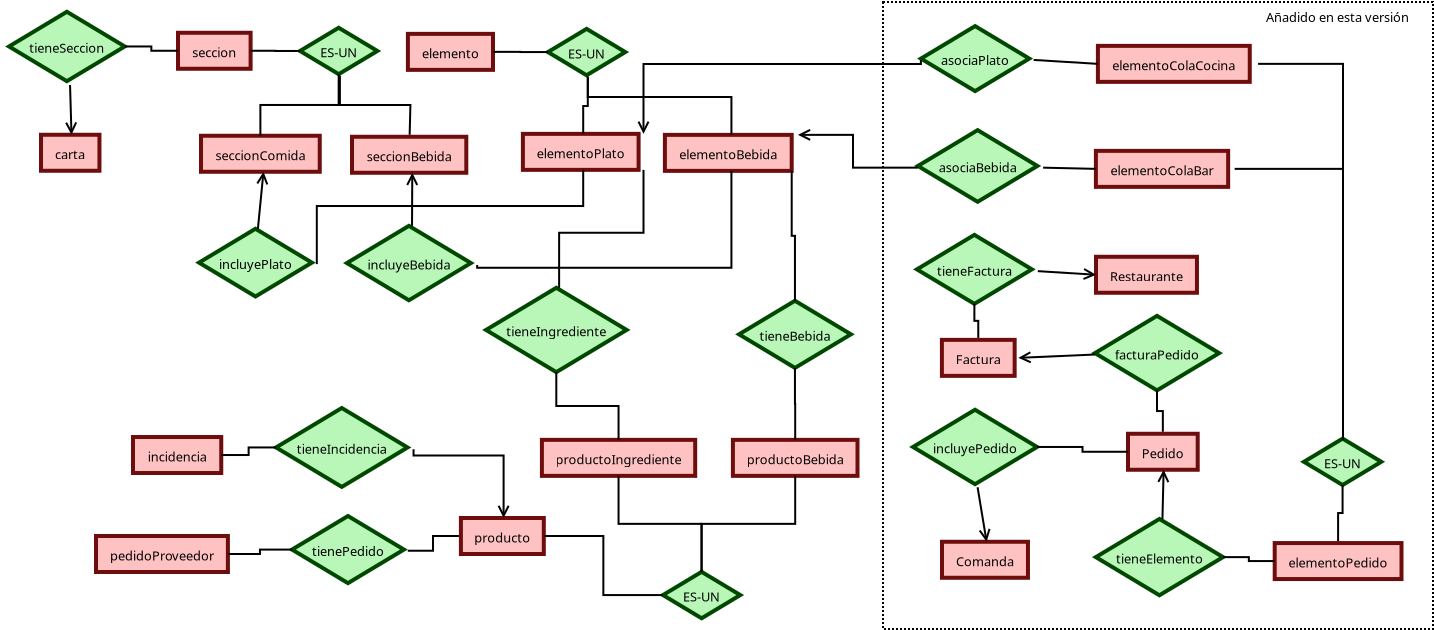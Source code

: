 <?xml version="1.0" encoding="UTF-8"?>
<dia:diagram xmlns:dia="http://www.lysator.liu.se/~alla/dia/">
  <dia:layer name="Fondo" visible="true" active="true">
    <dia:object type="Standard - Box" version="0" id="O0">
      <dia:attribute name="obj_pos">
        <dia:point val="51.05,5.412"/>
      </dia:attribute>
      <dia:attribute name="obj_bb">
        <dia:rectangle val="51,5.362;78.6,36.812"/>
      </dia:attribute>
      <dia:attribute name="elem_corner">
        <dia:point val="51.05,5.412"/>
      </dia:attribute>
      <dia:attribute name="elem_width">
        <dia:real val="27.5"/>
      </dia:attribute>
      <dia:attribute name="elem_height">
        <dia:real val="31.35"/>
      </dia:attribute>
      <dia:attribute name="border_width">
        <dia:real val="0.1"/>
      </dia:attribute>
      <dia:attribute name="show_background">
        <dia:boolean val="false"/>
      </dia:attribute>
      <dia:attribute name="line_style">
        <dia:enum val="4"/>
      </dia:attribute>
    </dia:object>
    <dia:object type="ER - Entity" version="0" id="O1">
      <dia:attribute name="obj_pos">
        <dia:point val="8.95,12.05"/>
      </dia:attribute>
      <dia:attribute name="obj_bb">
        <dia:rectangle val="8.85,11.95;12.1,13.95"/>
      </dia:attribute>
      <dia:attribute name="elem_corner">
        <dia:point val="8.95,12.05"/>
      </dia:attribute>
      <dia:attribute name="elem_width">
        <dia:real val="3.05"/>
      </dia:attribute>
      <dia:attribute name="elem_height">
        <dia:real val="1.8"/>
      </dia:attribute>
      <dia:attribute name="border_width">
        <dia:real val="0.2"/>
      </dia:attribute>
      <dia:attribute name="border_color">
        <dia:color val="#6e0d0d"/>
      </dia:attribute>
      <dia:attribute name="inner_color">
        <dia:color val="#ffc2c2"/>
      </dia:attribute>
      <dia:attribute name="name">
        <dia:string>#carta#</dia:string>
      </dia:attribute>
      <dia:attribute name="weak">
        <dia:boolean val="false"/>
      </dia:attribute>
      <dia:attribute name="associative">
        <dia:boolean val="false"/>
      </dia:attribute>
      <dia:attribute name="font">
        <dia:font family="sans" style="0" name="Helvetica"/>
      </dia:attribute>
      <dia:attribute name="font_height">
        <dia:real val="0.8"/>
      </dia:attribute>
    </dia:object>
    <dia:object type="ER - Relationship" version="0" id="O2">
      <dia:attribute name="obj_pos">
        <dia:point val="7.35,5.9"/>
      </dia:attribute>
      <dia:attribute name="obj_bb">
        <dia:rectangle val="6.95,5.8;13.855,9.663"/>
      </dia:attribute>
      <dia:attribute name="elem_corner">
        <dia:point val="7.35,5.9"/>
      </dia:attribute>
      <dia:attribute name="elem_width">
        <dia:real val="6.105"/>
      </dia:attribute>
      <dia:attribute name="elem_height">
        <dia:real val="3.663"/>
      </dia:attribute>
      <dia:attribute name="border_width">
        <dia:real val="0.2"/>
      </dia:attribute>
      <dia:attribute name="border_color">
        <dia:color val="#004800"/>
      </dia:attribute>
      <dia:attribute name="inner_color">
        <dia:color val="#b8f7b8"/>
      </dia:attribute>
      <dia:attribute name="name">
        <dia:string>#tieneSeccion#</dia:string>
      </dia:attribute>
      <dia:attribute name="left_card">
        <dia:string>##</dia:string>
      </dia:attribute>
      <dia:attribute name="right_card">
        <dia:string>##</dia:string>
      </dia:attribute>
      <dia:attribute name="identifying">
        <dia:boolean val="false"/>
      </dia:attribute>
      <dia:attribute name="rotated">
        <dia:boolean val="false"/>
      </dia:attribute>
      <dia:attribute name="font">
        <dia:font family="sans" style="0" name="Helvetica"/>
      </dia:attribute>
      <dia:attribute name="font_height">
        <dia:real val="0.8"/>
      </dia:attribute>
    </dia:object>
    <dia:object type="ER - Entity" version="0" id="O3">
      <dia:attribute name="obj_pos">
        <dia:point val="15.8,6.95"/>
      </dia:attribute>
      <dia:attribute name="obj_bb">
        <dia:rectangle val="15.7,6.85;19.707,8.85"/>
      </dia:attribute>
      <dia:attribute name="elem_corner">
        <dia:point val="15.8,6.95"/>
      </dia:attribute>
      <dia:attribute name="elem_width">
        <dia:real val="3.807"/>
      </dia:attribute>
      <dia:attribute name="elem_height">
        <dia:real val="1.8"/>
      </dia:attribute>
      <dia:attribute name="border_width">
        <dia:real val="0.2"/>
      </dia:attribute>
      <dia:attribute name="border_color">
        <dia:color val="#6e0d0d"/>
      </dia:attribute>
      <dia:attribute name="inner_color">
        <dia:color val="#ffc2c2"/>
      </dia:attribute>
      <dia:attribute name="name">
        <dia:string>#seccion#</dia:string>
      </dia:attribute>
      <dia:attribute name="weak">
        <dia:boolean val="false"/>
      </dia:attribute>
      <dia:attribute name="associative">
        <dia:boolean val="false"/>
      </dia:attribute>
      <dia:attribute name="font">
        <dia:font family="sans" style="0" name="Helvetica"/>
      </dia:attribute>
      <dia:attribute name="font_height">
        <dia:real val="0.8"/>
      </dia:attribute>
    </dia:object>
    <dia:object type="ER - Entity" version="0" id="O4">
      <dia:attribute name="obj_pos">
        <dia:point val="16.95,12.1"/>
      </dia:attribute>
      <dia:attribute name="obj_bb">
        <dia:rectangle val="16.85,12;23.297,14.0"/>
      </dia:attribute>
      <dia:attribute name="elem_corner">
        <dia:point val="16.95,12.1"/>
      </dia:attribute>
      <dia:attribute name="elem_width">
        <dia:real val="6.248"/>
      </dia:attribute>
      <dia:attribute name="elem_height">
        <dia:real val="1.8"/>
      </dia:attribute>
      <dia:attribute name="border_width">
        <dia:real val="0.2"/>
      </dia:attribute>
      <dia:attribute name="border_color">
        <dia:color val="#6e0d0d"/>
      </dia:attribute>
      <dia:attribute name="inner_color">
        <dia:color val="#ffc2c2"/>
      </dia:attribute>
      <dia:attribute name="name">
        <dia:string>#seccionComida#</dia:string>
      </dia:attribute>
      <dia:attribute name="weak">
        <dia:boolean val="false"/>
      </dia:attribute>
      <dia:attribute name="associative">
        <dia:boolean val="false"/>
      </dia:attribute>
      <dia:attribute name="font">
        <dia:font family="sans" style="0" name="Helvetica"/>
      </dia:attribute>
      <dia:attribute name="font_height">
        <dia:real val="0.8"/>
      </dia:attribute>
    </dia:object>
    <dia:object type="ER - Entity" version="0" id="O5">
      <dia:attribute name="obj_pos">
        <dia:point val="24.5,12.15"/>
      </dia:attribute>
      <dia:attribute name="obj_bb">
        <dia:rectangle val="24.4,12.05;30.628,14.05"/>
      </dia:attribute>
      <dia:attribute name="elem_corner">
        <dia:point val="24.5,12.15"/>
      </dia:attribute>
      <dia:attribute name="elem_width">
        <dia:real val="6.027"/>
      </dia:attribute>
      <dia:attribute name="elem_height">
        <dia:real val="1.8"/>
      </dia:attribute>
      <dia:attribute name="border_width">
        <dia:real val="0.2"/>
      </dia:attribute>
      <dia:attribute name="border_color">
        <dia:color val="#6e0d0d"/>
      </dia:attribute>
      <dia:attribute name="inner_color">
        <dia:color val="#ffc2c2"/>
      </dia:attribute>
      <dia:attribute name="name">
        <dia:string>#seccionBebida#</dia:string>
      </dia:attribute>
      <dia:attribute name="weak">
        <dia:boolean val="false"/>
      </dia:attribute>
      <dia:attribute name="associative">
        <dia:boolean val="false"/>
      </dia:attribute>
      <dia:attribute name="font">
        <dia:font family="sans" style="0" name="Helvetica"/>
      </dia:attribute>
      <dia:attribute name="font_height">
        <dia:real val="0.8"/>
      </dia:attribute>
    </dia:object>
    <dia:object type="ER - Relationship" version="0" id="O6">
      <dia:attribute name="obj_pos">
        <dia:point val="21.9,6.7"/>
      </dia:attribute>
      <dia:attribute name="obj_bb">
        <dia:rectangle val="21.5,6.6;26.29,9.194"/>
      </dia:attribute>
      <dia:attribute name="elem_corner">
        <dia:point val="21.9,6.7"/>
      </dia:attribute>
      <dia:attribute name="elem_width">
        <dia:real val="3.99"/>
      </dia:attribute>
      <dia:attribute name="elem_height">
        <dia:real val="2.394"/>
      </dia:attribute>
      <dia:attribute name="border_width">
        <dia:real val="0.2"/>
      </dia:attribute>
      <dia:attribute name="border_color">
        <dia:color val="#004800"/>
      </dia:attribute>
      <dia:attribute name="inner_color">
        <dia:color val="#b8f7b8"/>
      </dia:attribute>
      <dia:attribute name="name">
        <dia:string>#ES-UN#</dia:string>
      </dia:attribute>
      <dia:attribute name="left_card">
        <dia:string>##</dia:string>
      </dia:attribute>
      <dia:attribute name="right_card">
        <dia:string>##</dia:string>
      </dia:attribute>
      <dia:attribute name="identifying">
        <dia:boolean val="false"/>
      </dia:attribute>
      <dia:attribute name="rotated">
        <dia:boolean val="false"/>
      </dia:attribute>
      <dia:attribute name="font">
        <dia:font family="sans" style="0" name="Helvetica"/>
      </dia:attribute>
      <dia:attribute name="font_height">
        <dia:real val="0.8"/>
      </dia:attribute>
    </dia:object>
    <dia:object type="ER - Participation" version="1" id="O7">
      <dia:attribute name="obj_pos">
        <dia:point val="23.895,9.094"/>
      </dia:attribute>
      <dia:attribute name="obj_bb">
        <dia:rectangle val="20.024,9.044;23.945,12.15"/>
      </dia:attribute>
      <dia:attribute name="orth_points">
        <dia:point val="23.895,9.094"/>
        <dia:point val="23.895,10.597"/>
        <dia:point val="20.074,10.597"/>
        <dia:point val="20.074,12.1"/>
      </dia:attribute>
      <dia:attribute name="orth_orient">
        <dia:enum val="1"/>
        <dia:enum val="0"/>
        <dia:enum val="1"/>
      </dia:attribute>
      <dia:attribute name="autorouting">
        <dia:boolean val="true"/>
      </dia:attribute>
      <dia:attribute name="total">
        <dia:boolean val="false"/>
      </dia:attribute>
      <dia:connections>
        <dia:connection handle="0" to="O6" connection="6"/>
        <dia:connection handle="1" to="O4" connection="1"/>
      </dia:connections>
    </dia:object>
    <dia:object type="ER - Participation" version="1" id="O8">
      <dia:attribute name="obj_pos">
        <dia:point val="23.895,9.094"/>
      </dia:attribute>
      <dia:attribute name="obj_bb">
        <dia:rectangle val="23.845,9.044;27.564,12.104"/>
      </dia:attribute>
      <dia:attribute name="orth_points">
        <dia:point val="23.895,9.094"/>
        <dia:point val="23.895,10.562"/>
        <dia:point val="27.514,10.562"/>
        <dia:point val="27.514,12.054"/>
      </dia:attribute>
      <dia:attribute name="orth_orient">
        <dia:enum val="1"/>
        <dia:enum val="0"/>
        <dia:enum val="1"/>
      </dia:attribute>
      <dia:attribute name="autorouting">
        <dia:boolean val="false"/>
      </dia:attribute>
      <dia:attribute name="total">
        <dia:boolean val="false"/>
      </dia:attribute>
      <dia:connections>
        <dia:connection handle="0" to="O6" connection="6"/>
        <dia:connection handle="1" to="O5" connection="8"/>
      </dia:connections>
    </dia:object>
    <dia:object type="ER - Entity" version="0" id="O9">
      <dia:attribute name="obj_pos">
        <dia:point val="27.295,7.005"/>
      </dia:attribute>
      <dia:attribute name="obj_bb">
        <dia:rectangle val="27.195,6.905;31.828,8.905"/>
      </dia:attribute>
      <dia:attribute name="elem_corner">
        <dia:point val="27.295,7.005"/>
      </dia:attribute>
      <dia:attribute name="elem_width">
        <dia:real val="4.432"/>
      </dia:attribute>
      <dia:attribute name="elem_height">
        <dia:real val="1.8"/>
      </dia:attribute>
      <dia:attribute name="border_width">
        <dia:real val="0.2"/>
      </dia:attribute>
      <dia:attribute name="border_color">
        <dia:color val="#6e0d0d"/>
      </dia:attribute>
      <dia:attribute name="inner_color">
        <dia:color val="#ffc2c2"/>
      </dia:attribute>
      <dia:attribute name="name">
        <dia:string>#elemento#</dia:string>
      </dia:attribute>
      <dia:attribute name="weak">
        <dia:boolean val="false"/>
      </dia:attribute>
      <dia:attribute name="associative">
        <dia:boolean val="false"/>
      </dia:attribute>
      <dia:attribute name="font">
        <dia:font family="sans" style="0" name="Helvetica"/>
      </dia:attribute>
      <dia:attribute name="font_height">
        <dia:real val="0.8"/>
      </dia:attribute>
    </dia:object>
    <dia:object type="ER - Entity" version="0" id="O10">
      <dia:attribute name="obj_pos">
        <dia:point val="33.045,12.005"/>
      </dia:attribute>
      <dia:attribute name="obj_bb">
        <dia:rectangle val="32.945,11.905;39.175,13.905"/>
      </dia:attribute>
      <dia:attribute name="elem_corner">
        <dia:point val="33.045,12.005"/>
      </dia:attribute>
      <dia:attribute name="elem_width">
        <dia:real val="6.03"/>
      </dia:attribute>
      <dia:attribute name="elem_height">
        <dia:real val="1.8"/>
      </dia:attribute>
      <dia:attribute name="border_width">
        <dia:real val="0.2"/>
      </dia:attribute>
      <dia:attribute name="border_color">
        <dia:color val="#6e0d0d"/>
      </dia:attribute>
      <dia:attribute name="inner_color">
        <dia:color val="#ffc2c2"/>
      </dia:attribute>
      <dia:attribute name="name">
        <dia:string>#elementoPlato#</dia:string>
      </dia:attribute>
      <dia:attribute name="weak">
        <dia:boolean val="false"/>
      </dia:attribute>
      <dia:attribute name="associative">
        <dia:boolean val="false"/>
      </dia:attribute>
      <dia:attribute name="font">
        <dia:font family="sans" style="0" name="Helvetica"/>
      </dia:attribute>
      <dia:attribute name="font_height">
        <dia:real val="0.8"/>
      </dia:attribute>
    </dia:object>
    <dia:object type="ER - Entity" version="0" id="O11">
      <dia:attribute name="obj_pos">
        <dia:point val="40.145,12.055"/>
      </dia:attribute>
      <dia:attribute name="obj_bb">
        <dia:rectangle val="40.045,11.955;46.898,13.955"/>
      </dia:attribute>
      <dia:attribute name="elem_corner">
        <dia:point val="40.145,12.055"/>
      </dia:attribute>
      <dia:attribute name="elem_width">
        <dia:real val="6.652"/>
      </dia:attribute>
      <dia:attribute name="elem_height">
        <dia:real val="1.8"/>
      </dia:attribute>
      <dia:attribute name="border_width">
        <dia:real val="0.2"/>
      </dia:attribute>
      <dia:attribute name="border_color">
        <dia:color val="#6e0d0d"/>
      </dia:attribute>
      <dia:attribute name="inner_color">
        <dia:color val="#ffc2c2"/>
      </dia:attribute>
      <dia:attribute name="name">
        <dia:string>#elementoBebida#</dia:string>
      </dia:attribute>
      <dia:attribute name="weak">
        <dia:boolean val="false"/>
      </dia:attribute>
      <dia:attribute name="associative">
        <dia:boolean val="false"/>
      </dia:attribute>
      <dia:attribute name="font">
        <dia:font family="sans" style="0" name="Helvetica"/>
      </dia:attribute>
      <dia:attribute name="font_height">
        <dia:real val="0.8"/>
      </dia:attribute>
    </dia:object>
    <dia:object type="ER - Relationship" version="0" id="O12">
      <dia:attribute name="obj_pos">
        <dia:point val="34.295,6.755"/>
      </dia:attribute>
      <dia:attribute name="obj_bb">
        <dia:rectangle val="33.895,6.655;38.685,9.249"/>
      </dia:attribute>
      <dia:attribute name="elem_corner">
        <dia:point val="34.295,6.755"/>
      </dia:attribute>
      <dia:attribute name="elem_width">
        <dia:real val="3.99"/>
      </dia:attribute>
      <dia:attribute name="elem_height">
        <dia:real val="2.394"/>
      </dia:attribute>
      <dia:attribute name="border_width">
        <dia:real val="0.2"/>
      </dia:attribute>
      <dia:attribute name="border_color">
        <dia:color val="#004800"/>
      </dia:attribute>
      <dia:attribute name="inner_color">
        <dia:color val="#b8f7b8"/>
      </dia:attribute>
      <dia:attribute name="name">
        <dia:string>#ES-UN#</dia:string>
      </dia:attribute>
      <dia:attribute name="left_card">
        <dia:string>##</dia:string>
      </dia:attribute>
      <dia:attribute name="right_card">
        <dia:string>##</dia:string>
      </dia:attribute>
      <dia:attribute name="identifying">
        <dia:boolean val="false"/>
      </dia:attribute>
      <dia:attribute name="rotated">
        <dia:boolean val="false"/>
      </dia:attribute>
      <dia:attribute name="font">
        <dia:font family="sans" style="0" name="Helvetica"/>
      </dia:attribute>
      <dia:attribute name="font_height">
        <dia:real val="0.8"/>
      </dia:attribute>
    </dia:object>
    <dia:object type="ER - Participation" version="1" id="O13">
      <dia:attribute name="obj_pos">
        <dia:point val="36.29,9.149"/>
      </dia:attribute>
      <dia:attribute name="obj_bb">
        <dia:rectangle val="36.01,9.099;36.34,12.055"/>
      </dia:attribute>
      <dia:attribute name="orth_points">
        <dia:point val="36.29,9.149"/>
        <dia:point val="36.29,10.613"/>
        <dia:point val="36.06,10.613"/>
        <dia:point val="36.06,12.005"/>
      </dia:attribute>
      <dia:attribute name="orth_orient">
        <dia:enum val="1"/>
        <dia:enum val="0"/>
        <dia:enum val="1"/>
      </dia:attribute>
      <dia:attribute name="autorouting">
        <dia:boolean val="false"/>
      </dia:attribute>
      <dia:attribute name="total">
        <dia:boolean val="false"/>
      </dia:attribute>
      <dia:connections>
        <dia:connection handle="0" to="O12" connection="6"/>
        <dia:connection handle="1" to="O10" connection="1"/>
      </dia:connections>
    </dia:object>
    <dia:object type="ER - Participation" version="1" id="O14">
      <dia:attribute name="obj_pos">
        <dia:point val="36.29,9.149"/>
      </dia:attribute>
      <dia:attribute name="obj_bb">
        <dia:rectangle val="36.24,9.099;43.521,12.105"/>
      </dia:attribute>
      <dia:attribute name="orth_points">
        <dia:point val="36.29,9.149"/>
        <dia:point val="36.29,10.162"/>
        <dia:point val="43.471,10.162"/>
        <dia:point val="43.471,12.055"/>
      </dia:attribute>
      <dia:attribute name="orth_orient">
        <dia:enum val="1"/>
        <dia:enum val="0"/>
        <dia:enum val="1"/>
      </dia:attribute>
      <dia:attribute name="autorouting">
        <dia:boolean val="false"/>
      </dia:attribute>
      <dia:attribute name="total">
        <dia:boolean val="false"/>
      </dia:attribute>
      <dia:connections>
        <dia:connection handle="0" to="O12" connection="6"/>
        <dia:connection handle="1" to="O11" connection="1"/>
      </dia:connections>
    </dia:object>
    <dia:object type="ER - Participation" version="1" id="O15">
      <dia:attribute name="obj_pos">
        <dia:point val="13.455,7.731"/>
      </dia:attribute>
      <dia:attribute name="obj_bb">
        <dia:rectangle val="13.405,7.681;15.85,7.9"/>
      </dia:attribute>
      <dia:attribute name="orth_points">
        <dia:point val="13.455,7.731"/>
        <dia:point val="14.627,7.731"/>
        <dia:point val="14.627,7.85"/>
        <dia:point val="15.8,7.85"/>
      </dia:attribute>
      <dia:attribute name="orth_orient">
        <dia:enum val="0"/>
        <dia:enum val="1"/>
        <dia:enum val="0"/>
      </dia:attribute>
      <dia:attribute name="autorouting">
        <dia:boolean val="true"/>
      </dia:attribute>
      <dia:attribute name="total">
        <dia:boolean val="false"/>
      </dia:attribute>
      <dia:connections>
        <dia:connection handle="0" to="O2" connection="4"/>
        <dia:connection handle="1" to="O3" connection="3"/>
      </dia:connections>
    </dia:object>
    <dia:object type="ER - Participation" version="1" id="O16">
      <dia:attribute name="obj_pos">
        <dia:point val="19.608,7.85"/>
      </dia:attribute>
      <dia:attribute name="obj_bb">
        <dia:rectangle val="19.558,7.8;21.95,7.947"/>
      </dia:attribute>
      <dia:attribute name="orth_points">
        <dia:point val="19.608,7.85"/>
        <dia:point val="20.754,7.85"/>
        <dia:point val="20.754,7.897"/>
        <dia:point val="21.9,7.897"/>
      </dia:attribute>
      <dia:attribute name="orth_orient">
        <dia:enum val="0"/>
        <dia:enum val="1"/>
        <dia:enum val="0"/>
      </dia:attribute>
      <dia:attribute name="autorouting">
        <dia:boolean val="true"/>
      </dia:attribute>
      <dia:attribute name="total">
        <dia:boolean val="false"/>
      </dia:attribute>
      <dia:connections>
        <dia:connection handle="0" to="O3" connection="4"/>
        <dia:connection handle="1" to="O6" connection="0"/>
      </dia:connections>
    </dia:object>
    <dia:object type="ER - Entity" version="0" id="O17">
      <dia:attribute name="obj_pos">
        <dia:point val="29.945,31.212"/>
      </dia:attribute>
      <dia:attribute name="obj_bb">
        <dia:rectangle val="29.845,31.113;34.315,33.113"/>
      </dia:attribute>
      <dia:attribute name="elem_corner">
        <dia:point val="29.945,31.212"/>
      </dia:attribute>
      <dia:attribute name="elem_width">
        <dia:real val="4.27"/>
      </dia:attribute>
      <dia:attribute name="elem_height">
        <dia:real val="1.8"/>
      </dia:attribute>
      <dia:attribute name="border_width">
        <dia:real val="0.2"/>
      </dia:attribute>
      <dia:attribute name="border_color">
        <dia:color val="#6e0d0d"/>
      </dia:attribute>
      <dia:attribute name="inner_color">
        <dia:color val="#ffc2c2"/>
      </dia:attribute>
      <dia:attribute name="name">
        <dia:string>#producto#</dia:string>
      </dia:attribute>
      <dia:attribute name="weak">
        <dia:boolean val="false"/>
      </dia:attribute>
      <dia:attribute name="associative">
        <dia:boolean val="false"/>
      </dia:attribute>
      <dia:attribute name="font">
        <dia:font family="sans" style="0" name="Helvetica"/>
      </dia:attribute>
      <dia:attribute name="font_height">
        <dia:real val="0.8"/>
      </dia:attribute>
    </dia:object>
    <dia:object type="ER - Entity" version="0" id="O18">
      <dia:attribute name="obj_pos">
        <dia:point val="33.995,27.305"/>
      </dia:attribute>
      <dia:attribute name="obj_bb">
        <dia:rectangle val="33.895,27.205;42.055,29.205"/>
      </dia:attribute>
      <dia:attribute name="elem_corner">
        <dia:point val="33.995,27.305"/>
      </dia:attribute>
      <dia:attribute name="elem_width">
        <dia:real val="7.96"/>
      </dia:attribute>
      <dia:attribute name="elem_height">
        <dia:real val="1.8"/>
      </dia:attribute>
      <dia:attribute name="border_width">
        <dia:real val="0.2"/>
      </dia:attribute>
      <dia:attribute name="border_color">
        <dia:color val="#6e0d0d"/>
      </dia:attribute>
      <dia:attribute name="inner_color">
        <dia:color val="#ffc2c2"/>
      </dia:attribute>
      <dia:attribute name="name">
        <dia:string>#productoIngrediente#</dia:string>
      </dia:attribute>
      <dia:attribute name="weak">
        <dia:boolean val="false"/>
      </dia:attribute>
      <dia:attribute name="associative">
        <dia:boolean val="false"/>
      </dia:attribute>
      <dia:attribute name="font">
        <dia:font family="sans" style="0" name="Helvetica"/>
      </dia:attribute>
      <dia:attribute name="font_height">
        <dia:real val="0.8"/>
      </dia:attribute>
    </dia:object>
    <dia:object type="ER - Entity" version="0" id="O19">
      <dia:attribute name="obj_pos">
        <dia:point val="43.545,27.305"/>
      </dia:attribute>
      <dia:attribute name="obj_bb">
        <dia:rectangle val="43.445,27.205;50.135,29.205"/>
      </dia:attribute>
      <dia:attribute name="elem_corner">
        <dia:point val="43.545,27.305"/>
      </dia:attribute>
      <dia:attribute name="elem_width">
        <dia:real val="6.49"/>
      </dia:attribute>
      <dia:attribute name="elem_height">
        <dia:real val="1.8"/>
      </dia:attribute>
      <dia:attribute name="border_width">
        <dia:real val="0.2"/>
      </dia:attribute>
      <dia:attribute name="border_color">
        <dia:color val="#6e0d0d"/>
      </dia:attribute>
      <dia:attribute name="inner_color">
        <dia:color val="#ffc2c2"/>
      </dia:attribute>
      <dia:attribute name="name">
        <dia:string>#productoBebida#</dia:string>
      </dia:attribute>
      <dia:attribute name="weak">
        <dia:boolean val="false"/>
      </dia:attribute>
      <dia:attribute name="associative">
        <dia:boolean val="false"/>
      </dia:attribute>
      <dia:attribute name="font">
        <dia:font family="sans" style="0" name="Helvetica"/>
      </dia:attribute>
      <dia:attribute name="font_height">
        <dia:real val="0.8"/>
      </dia:attribute>
    </dia:object>
    <dia:object type="ER - Relationship" version="0" id="O20">
      <dia:attribute name="obj_pos">
        <dia:point val="40.045,33.905"/>
      </dia:attribute>
      <dia:attribute name="obj_bb">
        <dia:rectangle val="39.645,33.805;44.435,36.399"/>
      </dia:attribute>
      <dia:attribute name="elem_corner">
        <dia:point val="40.045,33.905"/>
      </dia:attribute>
      <dia:attribute name="elem_width">
        <dia:real val="3.99"/>
      </dia:attribute>
      <dia:attribute name="elem_height">
        <dia:real val="2.394"/>
      </dia:attribute>
      <dia:attribute name="border_width">
        <dia:real val="0.2"/>
      </dia:attribute>
      <dia:attribute name="border_color">
        <dia:color val="#004800"/>
      </dia:attribute>
      <dia:attribute name="inner_color">
        <dia:color val="#b8f7b8"/>
      </dia:attribute>
      <dia:attribute name="name">
        <dia:string>#ES-UN#</dia:string>
      </dia:attribute>
      <dia:attribute name="left_card">
        <dia:string>##</dia:string>
      </dia:attribute>
      <dia:attribute name="right_card">
        <dia:string>##</dia:string>
      </dia:attribute>
      <dia:attribute name="identifying">
        <dia:boolean val="false"/>
      </dia:attribute>
      <dia:attribute name="rotated">
        <dia:boolean val="false"/>
      </dia:attribute>
      <dia:attribute name="font">
        <dia:font family="sans" style="0" name="Helvetica"/>
      </dia:attribute>
      <dia:attribute name="font_height">
        <dia:real val="0.8"/>
      </dia:attribute>
    </dia:object>
    <dia:object type="ER - Participation" version="1" id="O21">
      <dia:attribute name="obj_pos">
        <dia:point val="31.727,7.905"/>
      </dia:attribute>
      <dia:attribute name="obj_bb">
        <dia:rectangle val="31.677,7.855;34.345,8.002"/>
      </dia:attribute>
      <dia:attribute name="orth_points">
        <dia:point val="31.727,7.905"/>
        <dia:point val="33.011,7.905"/>
        <dia:point val="33.011,7.952"/>
        <dia:point val="34.295,7.952"/>
      </dia:attribute>
      <dia:attribute name="orth_orient">
        <dia:enum val="0"/>
        <dia:enum val="1"/>
        <dia:enum val="0"/>
      </dia:attribute>
      <dia:attribute name="autorouting">
        <dia:boolean val="true"/>
      </dia:attribute>
      <dia:attribute name="total">
        <dia:boolean val="false"/>
      </dia:attribute>
      <dia:connections>
        <dia:connection handle="0" to="O9" connection="4"/>
        <dia:connection handle="1" to="O12" connection="0"/>
      </dia:connections>
    </dia:object>
    <dia:object type="ER - Participation" version="1" id="O22">
      <dia:attribute name="obj_pos">
        <dia:point val="42.04,33.905"/>
      </dia:attribute>
      <dia:attribute name="obj_bb">
        <dia:rectangle val="37.925,29.055;42.09,33.955"/>
      </dia:attribute>
      <dia:attribute name="orth_points">
        <dia:point val="42.04,33.905"/>
        <dia:point val="42.04,31.505"/>
        <dia:point val="37.975,31.505"/>
        <dia:point val="37.975,29.105"/>
      </dia:attribute>
      <dia:attribute name="orth_orient">
        <dia:enum val="1"/>
        <dia:enum val="0"/>
        <dia:enum val="1"/>
      </dia:attribute>
      <dia:attribute name="autorouting">
        <dia:boolean val="true"/>
      </dia:attribute>
      <dia:attribute name="total">
        <dia:boolean val="false"/>
      </dia:attribute>
      <dia:connections>
        <dia:connection handle="0" to="O20" connection="2"/>
        <dia:connection handle="1" to="O18" connection="6"/>
      </dia:connections>
    </dia:object>
    <dia:object type="ER - Participation" version="1" id="O23">
      <dia:attribute name="obj_pos">
        <dia:point val="42.04,33.905"/>
      </dia:attribute>
      <dia:attribute name="obj_bb">
        <dia:rectangle val="41.99,29.055;46.84,33.955"/>
      </dia:attribute>
      <dia:attribute name="orth_points">
        <dia:point val="42.04,33.905"/>
        <dia:point val="42.04,31.505"/>
        <dia:point val="46.79,31.505"/>
        <dia:point val="46.79,29.105"/>
      </dia:attribute>
      <dia:attribute name="orth_orient">
        <dia:enum val="1"/>
        <dia:enum val="0"/>
        <dia:enum val="1"/>
      </dia:attribute>
      <dia:attribute name="autorouting">
        <dia:boolean val="true"/>
      </dia:attribute>
      <dia:attribute name="total">
        <dia:boolean val="false"/>
      </dia:attribute>
      <dia:connections>
        <dia:connection handle="0" to="O20" connection="2"/>
        <dia:connection handle="1" to="O19" connection="6"/>
      </dia:connections>
    </dia:object>
    <dia:object type="ER - Relationship" version="0" id="O24">
      <dia:attribute name="obj_pos">
        <dia:point val="16.85,16.75"/>
      </dia:attribute>
      <dia:attribute name="obj_bb">
        <dia:rectangle val="16.45,16.65;23.14,20.384"/>
      </dia:attribute>
      <dia:attribute name="elem_corner">
        <dia:point val="16.85,16.75"/>
      </dia:attribute>
      <dia:attribute name="elem_width">
        <dia:real val="5.89"/>
      </dia:attribute>
      <dia:attribute name="elem_height">
        <dia:real val="3.534"/>
      </dia:attribute>
      <dia:attribute name="border_width">
        <dia:real val="0.2"/>
      </dia:attribute>
      <dia:attribute name="border_color">
        <dia:color val="#004800"/>
      </dia:attribute>
      <dia:attribute name="inner_color">
        <dia:color val="#b8f7b8"/>
      </dia:attribute>
      <dia:attribute name="name">
        <dia:string>#incluyePlato#</dia:string>
      </dia:attribute>
      <dia:attribute name="left_card">
        <dia:string>##</dia:string>
      </dia:attribute>
      <dia:attribute name="right_card">
        <dia:string>##</dia:string>
      </dia:attribute>
      <dia:attribute name="identifying">
        <dia:boolean val="false"/>
      </dia:attribute>
      <dia:attribute name="rotated">
        <dia:boolean val="false"/>
      </dia:attribute>
      <dia:attribute name="font">
        <dia:font family="sans" style="0" name="Helvetica"/>
      </dia:attribute>
      <dia:attribute name="font_height">
        <dia:real val="0.8"/>
      </dia:attribute>
    </dia:object>
    <dia:object type="ER - Relationship" version="0" id="O25">
      <dia:attribute name="obj_pos">
        <dia:point val="24.245,16.605"/>
      </dia:attribute>
      <dia:attribute name="obj_bb">
        <dia:rectangle val="23.845,16.505;31.157,20.613"/>
      </dia:attribute>
      <dia:attribute name="elem_corner">
        <dia:point val="24.245,16.605"/>
      </dia:attribute>
      <dia:attribute name="elem_width">
        <dia:real val="6.513"/>
      </dia:attribute>
      <dia:attribute name="elem_height">
        <dia:real val="3.907"/>
      </dia:attribute>
      <dia:attribute name="border_width">
        <dia:real val="0.2"/>
      </dia:attribute>
      <dia:attribute name="border_color">
        <dia:color val="#004800"/>
      </dia:attribute>
      <dia:attribute name="inner_color">
        <dia:color val="#b8f7b8"/>
      </dia:attribute>
      <dia:attribute name="name">
        <dia:string>#incluyeBebida#</dia:string>
      </dia:attribute>
      <dia:attribute name="left_card">
        <dia:string>##</dia:string>
      </dia:attribute>
      <dia:attribute name="right_card">
        <dia:string>##</dia:string>
      </dia:attribute>
      <dia:attribute name="identifying">
        <dia:boolean val="false"/>
      </dia:attribute>
      <dia:attribute name="rotated">
        <dia:boolean val="false"/>
      </dia:attribute>
      <dia:attribute name="font">
        <dia:font family="sans" style="0" name="Helvetica"/>
      </dia:attribute>
      <dia:attribute name="font_height">
        <dia:real val="0.8"/>
      </dia:attribute>
    </dia:object>
    <dia:object type="ER - Participation" version="1" id="O26">
      <dia:attribute name="obj_pos">
        <dia:point val="22.74,18.517"/>
      </dia:attribute>
      <dia:attribute name="obj_bb">
        <dia:rectangle val="22.69,13.755;36.11,18.567"/>
      </dia:attribute>
      <dia:attribute name="orth_points">
        <dia:point val="22.74,18.517"/>
        <dia:point val="22.74,15.613"/>
        <dia:point val="36.06,15.613"/>
        <dia:point val="36.06,13.805"/>
      </dia:attribute>
      <dia:attribute name="orth_orient">
        <dia:enum val="1"/>
        <dia:enum val="0"/>
        <dia:enum val="1"/>
      </dia:attribute>
      <dia:attribute name="autorouting">
        <dia:boolean val="false"/>
      </dia:attribute>
      <dia:attribute name="total">
        <dia:boolean val="false"/>
      </dia:attribute>
      <dia:connections>
        <dia:connection handle="0" to="O24" connection="4"/>
        <dia:connection handle="1" to="O10" connection="6"/>
      </dia:connections>
    </dia:object>
    <dia:object type="ER - Participation" version="1" id="O27">
      <dia:attribute name="obj_pos">
        <dia:point val="30.758,18.559"/>
      </dia:attribute>
      <dia:attribute name="obj_bb">
        <dia:rectangle val="30.707,13.805;43.521,18.75"/>
      </dia:attribute>
      <dia:attribute name="orth_points">
        <dia:point val="30.758,18.559"/>
        <dia:point val="30.758,18.7"/>
        <dia:point val="43.471,18.7"/>
        <dia:point val="43.471,13.855"/>
      </dia:attribute>
      <dia:attribute name="orth_orient">
        <dia:enum val="1"/>
        <dia:enum val="0"/>
        <dia:enum val="1"/>
      </dia:attribute>
      <dia:attribute name="autorouting">
        <dia:boolean val="false"/>
      </dia:attribute>
      <dia:attribute name="total">
        <dia:boolean val="false"/>
      </dia:attribute>
      <dia:connections>
        <dia:connection handle="0" to="O25" connection="4"/>
        <dia:connection handle="1" to="O11" connection="6"/>
      </dia:connections>
    </dia:object>
    <dia:object type="ER - Relationship" version="0" id="O28">
      <dia:attribute name="obj_pos">
        <dia:point val="31.2,19.7"/>
      </dia:attribute>
      <dia:attribute name="obj_bb">
        <dia:rectangle val="30.8,19.6;38.913,24.188"/>
      </dia:attribute>
      <dia:attribute name="elem_corner">
        <dia:point val="31.2,19.7"/>
      </dia:attribute>
      <dia:attribute name="elem_width">
        <dia:real val="7.312"/>
      </dia:attribute>
      <dia:attribute name="elem_height">
        <dia:real val="4.388"/>
      </dia:attribute>
      <dia:attribute name="border_width">
        <dia:real val="0.2"/>
      </dia:attribute>
      <dia:attribute name="border_color">
        <dia:color val="#004800"/>
      </dia:attribute>
      <dia:attribute name="inner_color">
        <dia:color val="#b8f7b8"/>
      </dia:attribute>
      <dia:attribute name="name">
        <dia:string>#tieneIngrediente#</dia:string>
      </dia:attribute>
      <dia:attribute name="left_card">
        <dia:string>##</dia:string>
      </dia:attribute>
      <dia:attribute name="right_card">
        <dia:string>##</dia:string>
      </dia:attribute>
      <dia:attribute name="identifying">
        <dia:boolean val="false"/>
      </dia:attribute>
      <dia:attribute name="rotated">
        <dia:boolean val="false"/>
      </dia:attribute>
      <dia:attribute name="font">
        <dia:font family="sans" style="0" name="Helvetica"/>
      </dia:attribute>
      <dia:attribute name="font_height">
        <dia:real val="0.8"/>
      </dia:attribute>
    </dia:object>
    <dia:object type="ER - Relationship" version="0" id="O29">
      <dia:attribute name="obj_pos">
        <dia:point val="43.85,20.35"/>
      </dia:attribute>
      <dia:attribute name="obj_bb">
        <dia:rectangle val="43.45,20.25;50.093,23.956"/>
      </dia:attribute>
      <dia:attribute name="elem_corner">
        <dia:point val="43.85,20.35"/>
      </dia:attribute>
      <dia:attribute name="elem_width">
        <dia:real val="5.842"/>
      </dia:attribute>
      <dia:attribute name="elem_height">
        <dia:real val="3.505"/>
      </dia:attribute>
      <dia:attribute name="border_width">
        <dia:real val="0.2"/>
      </dia:attribute>
      <dia:attribute name="border_color">
        <dia:color val="#004800"/>
      </dia:attribute>
      <dia:attribute name="inner_color">
        <dia:color val="#b8f7b8"/>
      </dia:attribute>
      <dia:attribute name="name">
        <dia:string>#tieneBebida#</dia:string>
      </dia:attribute>
      <dia:attribute name="left_card">
        <dia:string>##</dia:string>
      </dia:attribute>
      <dia:attribute name="right_card">
        <dia:string>##</dia:string>
      </dia:attribute>
      <dia:attribute name="identifying">
        <dia:boolean val="false"/>
      </dia:attribute>
      <dia:attribute name="rotated">
        <dia:boolean val="false"/>
      </dia:attribute>
      <dia:attribute name="font">
        <dia:font family="sans" style="0" name="Helvetica"/>
      </dia:attribute>
      <dia:attribute name="font_height">
        <dia:real val="0.8"/>
      </dia:attribute>
    </dia:object>
    <dia:object type="ER - Participation" version="1" id="O30">
      <dia:attribute name="obj_pos">
        <dia:point val="39.075,13.805"/>
      </dia:attribute>
      <dia:attribute name="obj_bb">
        <dia:rectangle val="34.806,13.755;39.125,19.75"/>
      </dia:attribute>
      <dia:attribute name="orth_points">
        <dia:point val="39.075,13.805"/>
        <dia:point val="39.075,16.95"/>
        <dia:point val="34.856,16.95"/>
        <dia:point val="34.856,19.7"/>
      </dia:attribute>
      <dia:attribute name="orth_orient">
        <dia:enum val="1"/>
        <dia:enum val="0"/>
        <dia:enum val="1"/>
      </dia:attribute>
      <dia:attribute name="autorouting">
        <dia:boolean val="false"/>
      </dia:attribute>
      <dia:attribute name="total">
        <dia:boolean val="false"/>
      </dia:attribute>
      <dia:connections>
        <dia:connection handle="0" to="O10" connection="7"/>
        <dia:connection handle="1" to="O28" connection="2"/>
      </dia:connections>
    </dia:object>
    <dia:object type="ER - Participation" version="1" id="O31">
      <dia:attribute name="obj_pos">
        <dia:point val="34.856,24.087"/>
      </dia:attribute>
      <dia:attribute name="obj_bb">
        <dia:rectangle val="34.806,24.038;38.025,27.355"/>
      </dia:attribute>
      <dia:attribute name="orth_points">
        <dia:point val="34.856,24.087"/>
        <dia:point val="34.856,25.696"/>
        <dia:point val="37.975,25.696"/>
        <dia:point val="37.975,27.305"/>
      </dia:attribute>
      <dia:attribute name="orth_orient">
        <dia:enum val="1"/>
        <dia:enum val="0"/>
        <dia:enum val="1"/>
      </dia:attribute>
      <dia:attribute name="autorouting">
        <dia:boolean val="true"/>
      </dia:attribute>
      <dia:attribute name="total">
        <dia:boolean val="false"/>
      </dia:attribute>
      <dia:connections>
        <dia:connection handle="0" to="O28" connection="6"/>
        <dia:connection handle="1" to="O18" connection="1"/>
      </dia:connections>
    </dia:object>
    <dia:object type="ER - Participation" version="1" id="O32">
      <dia:attribute name="obj_pos">
        <dia:point val="46.797,13.855"/>
      </dia:attribute>
      <dia:attribute name="obj_bb">
        <dia:rectangle val="46.721,13.805;46.847,20.4"/>
      </dia:attribute>
      <dia:attribute name="orth_points">
        <dia:point val="46.797,13.855"/>
        <dia:point val="46.797,17.103"/>
        <dia:point val="46.771,17.103"/>
        <dia:point val="46.771,20.35"/>
      </dia:attribute>
      <dia:attribute name="orth_orient">
        <dia:enum val="1"/>
        <dia:enum val="0"/>
        <dia:enum val="1"/>
      </dia:attribute>
      <dia:attribute name="autorouting">
        <dia:boolean val="true"/>
      </dia:attribute>
      <dia:attribute name="total">
        <dia:boolean val="false"/>
      </dia:attribute>
      <dia:connections>
        <dia:connection handle="0" to="O11" connection="7"/>
        <dia:connection handle="1" to="O29" connection="2"/>
      </dia:connections>
    </dia:object>
    <dia:object type="ER - Participation" version="1" id="O33">
      <dia:attribute name="obj_pos">
        <dia:point val="46.771,23.855"/>
      </dia:attribute>
      <dia:attribute name="obj_bb">
        <dia:rectangle val="46.721,23.805;46.84,27.355"/>
      </dia:attribute>
      <dia:attribute name="orth_points">
        <dia:point val="46.771,23.855"/>
        <dia:point val="46.771,25.58"/>
        <dia:point val="46.79,25.58"/>
        <dia:point val="46.79,27.305"/>
      </dia:attribute>
      <dia:attribute name="orth_orient">
        <dia:enum val="1"/>
        <dia:enum val="0"/>
        <dia:enum val="1"/>
      </dia:attribute>
      <dia:attribute name="autorouting">
        <dia:boolean val="true"/>
      </dia:attribute>
      <dia:attribute name="total">
        <dia:boolean val="false"/>
      </dia:attribute>
      <dia:connections>
        <dia:connection handle="0" to="O29" connection="6"/>
        <dia:connection handle="1" to="O19" connection="1"/>
      </dia:connections>
    </dia:object>
    <dia:object type="ER - Participation" version="1" id="O34">
      <dia:attribute name="obj_pos">
        <dia:point val="34.215,32.113"/>
      </dia:attribute>
      <dia:attribute name="obj_bb">
        <dia:rectangle val="34.165,32.063;40.095,35.152"/>
      </dia:attribute>
      <dia:attribute name="orth_points">
        <dia:point val="34.215,32.113"/>
        <dia:point val="37.13,32.113"/>
        <dia:point val="37.13,35.102"/>
        <dia:point val="40.045,35.102"/>
      </dia:attribute>
      <dia:attribute name="orth_orient">
        <dia:enum val="0"/>
        <dia:enum val="1"/>
        <dia:enum val="0"/>
      </dia:attribute>
      <dia:attribute name="autorouting">
        <dia:boolean val="true"/>
      </dia:attribute>
      <dia:attribute name="total">
        <dia:boolean val="false"/>
      </dia:attribute>
      <dia:connections>
        <dia:connection handle="0" to="O17" connection="4"/>
        <dia:connection handle="1" to="O20" connection="0"/>
      </dia:connections>
    </dia:object>
    <dia:object type="ER - Entity" version="0" id="O35">
      <dia:attribute name="obj_pos">
        <dia:point val="11.7,32.112"/>
      </dia:attribute>
      <dia:attribute name="obj_bb">
        <dia:rectangle val="11.6,32.013;18.66,34.013"/>
      </dia:attribute>
      <dia:attribute name="elem_corner">
        <dia:point val="11.7,32.112"/>
      </dia:attribute>
      <dia:attribute name="elem_width">
        <dia:real val="6.86"/>
      </dia:attribute>
      <dia:attribute name="elem_height">
        <dia:real val="1.8"/>
      </dia:attribute>
      <dia:attribute name="border_width">
        <dia:real val="0.2"/>
      </dia:attribute>
      <dia:attribute name="border_color">
        <dia:color val="#6e0d0d"/>
      </dia:attribute>
      <dia:attribute name="inner_color">
        <dia:color val="#ffc2c2"/>
      </dia:attribute>
      <dia:attribute name="name">
        <dia:string>#pedidoProveedor#</dia:string>
      </dia:attribute>
      <dia:attribute name="weak">
        <dia:boolean val="false"/>
      </dia:attribute>
      <dia:attribute name="associative">
        <dia:boolean val="false"/>
      </dia:attribute>
      <dia:attribute name="font">
        <dia:font family="sans" style="0" name="Helvetica"/>
      </dia:attribute>
      <dia:attribute name="font_height">
        <dia:real val="0.8"/>
      </dia:attribute>
    </dia:object>
    <dia:object type="ER - Entity" version="0" id="O36">
      <dia:attribute name="obj_pos">
        <dia:point val="13.55,27.163"/>
      </dia:attribute>
      <dia:attribute name="obj_bb">
        <dia:rectangle val="13.45,27.062;18.293,29.063"/>
      </dia:attribute>
      <dia:attribute name="elem_corner">
        <dia:point val="13.55,27.163"/>
      </dia:attribute>
      <dia:attribute name="elem_width">
        <dia:real val="4.643"/>
      </dia:attribute>
      <dia:attribute name="elem_height">
        <dia:real val="1.8"/>
      </dia:attribute>
      <dia:attribute name="border_width">
        <dia:real val="0.2"/>
      </dia:attribute>
      <dia:attribute name="border_color">
        <dia:color val="#6e0d0d"/>
      </dia:attribute>
      <dia:attribute name="inner_color">
        <dia:color val="#ffc2c2"/>
      </dia:attribute>
      <dia:attribute name="name">
        <dia:string>#incidencia#</dia:string>
      </dia:attribute>
      <dia:attribute name="weak">
        <dia:boolean val="false"/>
      </dia:attribute>
      <dia:attribute name="associative">
        <dia:boolean val="false"/>
      </dia:attribute>
      <dia:attribute name="font">
        <dia:font family="sans" style="0" name="Helvetica"/>
      </dia:attribute>
      <dia:attribute name="font_height">
        <dia:real val="0.8"/>
      </dia:attribute>
    </dia:object>
    <dia:object type="ER - Relationship" version="0" id="O37">
      <dia:attribute name="obj_pos">
        <dia:point val="20.7,25.712"/>
      </dia:attribute>
      <dia:attribute name="obj_bb">
        <dia:rectangle val="20.3,25.613;27.977,29.939"/>
      </dia:attribute>
      <dia:attribute name="elem_corner">
        <dia:point val="20.7,25.712"/>
      </dia:attribute>
      <dia:attribute name="elem_width">
        <dia:real val="6.877"/>
      </dia:attribute>
      <dia:attribute name="elem_height">
        <dia:real val="4.126"/>
      </dia:attribute>
      <dia:attribute name="border_width">
        <dia:real val="0.2"/>
      </dia:attribute>
      <dia:attribute name="border_color">
        <dia:color val="#004800"/>
      </dia:attribute>
      <dia:attribute name="inner_color">
        <dia:color val="#b8f7b8"/>
      </dia:attribute>
      <dia:attribute name="name">
        <dia:string>#tieneIncidencia#</dia:string>
      </dia:attribute>
      <dia:attribute name="left_card">
        <dia:string>##</dia:string>
      </dia:attribute>
      <dia:attribute name="right_card">
        <dia:string>##</dia:string>
      </dia:attribute>
      <dia:attribute name="identifying">
        <dia:boolean val="false"/>
      </dia:attribute>
      <dia:attribute name="rotated">
        <dia:boolean val="false"/>
      </dia:attribute>
      <dia:attribute name="font">
        <dia:font family="sans" style="0" name="Helvetica"/>
      </dia:attribute>
      <dia:attribute name="font_height">
        <dia:real val="0.8"/>
      </dia:attribute>
    </dia:object>
    <dia:object type="ER - Relationship" version="0" id="O38">
      <dia:attribute name="obj_pos">
        <dia:point val="21.5,31.113"/>
      </dia:attribute>
      <dia:attribute name="obj_bb">
        <dia:rectangle val="21.1,31.012;27.688,34.685"/>
      </dia:attribute>
      <dia:attribute name="elem_corner">
        <dia:point val="21.5,31.113"/>
      </dia:attribute>
      <dia:attribute name="elem_width">
        <dia:real val="5.787"/>
      </dia:attribute>
      <dia:attribute name="elem_height">
        <dia:real val="3.472"/>
      </dia:attribute>
      <dia:attribute name="border_width">
        <dia:real val="0.2"/>
      </dia:attribute>
      <dia:attribute name="border_color">
        <dia:color val="#004800"/>
      </dia:attribute>
      <dia:attribute name="inner_color">
        <dia:color val="#b8f7b8"/>
      </dia:attribute>
      <dia:attribute name="name">
        <dia:string>#tienePedido#</dia:string>
      </dia:attribute>
      <dia:attribute name="left_card">
        <dia:string>##</dia:string>
      </dia:attribute>
      <dia:attribute name="right_card">
        <dia:string>##</dia:string>
      </dia:attribute>
      <dia:attribute name="identifying">
        <dia:boolean val="false"/>
      </dia:attribute>
      <dia:attribute name="rotated">
        <dia:boolean val="false"/>
      </dia:attribute>
      <dia:attribute name="font">
        <dia:font family="sans" style="0" name="Helvetica"/>
      </dia:attribute>
      <dia:attribute name="font_height">
        <dia:real val="0.8"/>
      </dia:attribute>
    </dia:object>
    <dia:object type="ER - Participation" version="1" id="O39">
      <dia:attribute name="obj_pos">
        <dia:point val="20.7,27.776"/>
      </dia:attribute>
      <dia:attribute name="obj_bb">
        <dia:rectangle val="18.142,27.726;20.75,28.113"/>
      </dia:attribute>
      <dia:attribute name="orth_points">
        <dia:point val="20.7,27.776"/>
        <dia:point val="19.446,27.776"/>
        <dia:point val="19.446,28.063"/>
        <dia:point val="18.192,28.063"/>
      </dia:attribute>
      <dia:attribute name="orth_orient">
        <dia:enum val="0"/>
        <dia:enum val="1"/>
        <dia:enum val="0"/>
      </dia:attribute>
      <dia:attribute name="autorouting">
        <dia:boolean val="true"/>
      </dia:attribute>
      <dia:attribute name="total">
        <dia:boolean val="false"/>
      </dia:attribute>
      <dia:connections>
        <dia:connection handle="0" to="O37" connection="0"/>
        <dia:connection handle="1" to="O36" connection="4"/>
      </dia:connections>
    </dia:object>
    <dia:object type="ER - Participation" version="1" id="O40">
      <dia:attribute name="obj_pos">
        <dia:point val="21.5,32.849"/>
      </dia:attribute>
      <dia:attribute name="obj_bb">
        <dia:rectangle val="18.51,32.799;21.55,33.063"/>
      </dia:attribute>
      <dia:attribute name="orth_points">
        <dia:point val="21.5,32.849"/>
        <dia:point val="20.03,32.849"/>
        <dia:point val="20.03,33.013"/>
        <dia:point val="18.56,33.013"/>
      </dia:attribute>
      <dia:attribute name="orth_orient">
        <dia:enum val="0"/>
        <dia:enum val="1"/>
        <dia:enum val="0"/>
      </dia:attribute>
      <dia:attribute name="autorouting">
        <dia:boolean val="true"/>
      </dia:attribute>
      <dia:attribute name="total">
        <dia:boolean val="false"/>
      </dia:attribute>
      <dia:connections>
        <dia:connection handle="0" to="O38" connection="0"/>
        <dia:connection handle="1" to="O35" connection="4"/>
      </dia:connections>
    </dia:object>
    <dia:object type="Standard - Line" version="0" id="O41">
      <dia:attribute name="obj_pos">
        <dia:point val="10.402,9.563"/>
      </dia:attribute>
      <dia:attribute name="obj_bb">
        <dia:rectangle val="10.128,9.512;10.79,12.162"/>
      </dia:attribute>
      <dia:attribute name="conn_endpoints">
        <dia:point val="10.402,9.563"/>
        <dia:point val="10.475,12.05"/>
      </dia:attribute>
      <dia:attribute name="numcp">
        <dia:int val="1"/>
      </dia:attribute>
      <dia:attribute name="end_arrow">
        <dia:enum val="1"/>
      </dia:attribute>
      <dia:attribute name="end_arrow_length">
        <dia:real val="0.5"/>
      </dia:attribute>
      <dia:attribute name="end_arrow_width">
        <dia:real val="0.5"/>
      </dia:attribute>
      <dia:connections>
        <dia:connection handle="0" to="O2" connection="6"/>
        <dia:connection handle="1" to="O1" connection="1"/>
      </dia:connections>
    </dia:object>
    <dia:object type="Standard - Line" version="0" id="O42">
      <dia:attribute name="obj_pos">
        <dia:point val="19.795,16.75"/>
      </dia:attribute>
      <dia:attribute name="obj_bb">
        <dia:rectangle val="19.691,13.789;20.349,16.805"/>
      </dia:attribute>
      <dia:attribute name="conn_endpoints">
        <dia:point val="19.795,16.75"/>
        <dia:point val="20.074,13.9"/>
      </dia:attribute>
      <dia:attribute name="numcp">
        <dia:int val="1"/>
      </dia:attribute>
      <dia:attribute name="end_arrow">
        <dia:enum val="1"/>
      </dia:attribute>
      <dia:attribute name="end_arrow_length">
        <dia:real val="0.5"/>
      </dia:attribute>
      <dia:attribute name="end_arrow_width">
        <dia:real val="0.5"/>
      </dia:attribute>
      <dia:connections>
        <dia:connection handle="0" to="O24" connection="2"/>
        <dia:connection handle="1" to="O4" connection="6"/>
      </dia:connections>
    </dia:object>
    <dia:object type="Standard - Line" version="0" id="O43">
      <dia:attribute name="obj_pos">
        <dia:point val="27.501,16.605"/>
      </dia:attribute>
      <dia:attribute name="obj_bb">
        <dia:rectangle val="27.18,13.838;27.842,16.655"/>
      </dia:attribute>
      <dia:attribute name="conn_endpoints">
        <dia:point val="27.501,16.605"/>
        <dia:point val="27.514,13.95"/>
      </dia:attribute>
      <dia:attribute name="numcp">
        <dia:int val="1"/>
      </dia:attribute>
      <dia:attribute name="end_arrow">
        <dia:enum val="1"/>
      </dia:attribute>
      <dia:attribute name="end_arrow_length">
        <dia:real val="0.5"/>
      </dia:attribute>
      <dia:attribute name="end_arrow_width">
        <dia:real val="0.5"/>
      </dia:attribute>
      <dia:connections>
        <dia:connection handle="0" to="O25" connection="2"/>
        <dia:connection handle="1" to="O5" connection="6"/>
      </dia:connections>
    </dia:object>
    <dia:object type="Standard - ZigZagLine" version="1" id="O44">
      <dia:attribute name="obj_pos">
        <dia:point val="27.578,27.776"/>
      </dia:attribute>
      <dia:attribute name="obj_bb">
        <dia:rectangle val="27.527,27.726;32.411,31.324"/>
      </dia:attribute>
      <dia:attribute name="orth_points">
        <dia:point val="27.578,27.776"/>
        <dia:point val="27.578,28.087"/>
        <dia:point val="32.08,28.087"/>
        <dia:point val="32.08,31.212"/>
      </dia:attribute>
      <dia:attribute name="orth_orient">
        <dia:enum val="1"/>
        <dia:enum val="0"/>
        <dia:enum val="1"/>
      </dia:attribute>
      <dia:attribute name="autorouting">
        <dia:boolean val="false"/>
      </dia:attribute>
      <dia:attribute name="end_arrow">
        <dia:enum val="1"/>
      </dia:attribute>
      <dia:attribute name="end_arrow_length">
        <dia:real val="0.5"/>
      </dia:attribute>
      <dia:attribute name="end_arrow_width">
        <dia:real val="0.5"/>
      </dia:attribute>
      <dia:connections>
        <dia:connection handle="0" to="O37" connection="4"/>
        <dia:connection handle="1" to="O17" connection="1"/>
      </dia:connections>
    </dia:object>
    <dia:object type="Standard - ZigZagLine" version="1" id="O45">
      <dia:attribute name="obj_pos">
        <dia:point val="29.845,32.113"/>
      </dia:attribute>
      <dia:attribute name="obj_bb">
        <dia:rectangle val="27.238,32.063;29.895,32.899"/>
      </dia:attribute>
      <dia:attribute name="orth_points">
        <dia:point val="29.845,32.113"/>
        <dia:point val="28.55,32.113"/>
        <dia:point val="28.55,32.849"/>
        <dia:point val="27.288,32.849"/>
      </dia:attribute>
      <dia:attribute name="orth_orient">
        <dia:enum val="0"/>
        <dia:enum val="1"/>
        <dia:enum val="0"/>
      </dia:attribute>
      <dia:attribute name="autorouting">
        <dia:boolean val="false"/>
      </dia:attribute>
      <dia:connections>
        <dia:connection handle="0" to="O17" connection="8"/>
        <dia:connection handle="1" to="O38" connection="4"/>
      </dia:connections>
    </dia:object>
    <dia:object type="ER - Entity" version="0" id="O46">
      <dia:attribute name="obj_pos">
        <dia:point val="61.7,18.15"/>
      </dia:attribute>
      <dia:attribute name="obj_bb">
        <dia:rectangle val="61.6,18.05;67.125,20.05"/>
      </dia:attribute>
      <dia:attribute name="elem_corner">
        <dia:point val="61.7,18.15"/>
      </dia:attribute>
      <dia:attribute name="elem_width">
        <dia:real val="5.325"/>
      </dia:attribute>
      <dia:attribute name="elem_height">
        <dia:real val="1.8"/>
      </dia:attribute>
      <dia:attribute name="border_width">
        <dia:real val="0.2"/>
      </dia:attribute>
      <dia:attribute name="border_color">
        <dia:color val="#6e0d0d"/>
      </dia:attribute>
      <dia:attribute name="inner_color">
        <dia:color val="#ffc2c2"/>
      </dia:attribute>
      <dia:attribute name="name">
        <dia:string>#Restaurante#</dia:string>
      </dia:attribute>
      <dia:attribute name="weak">
        <dia:boolean val="false"/>
      </dia:attribute>
      <dia:attribute name="associative">
        <dia:boolean val="false"/>
      </dia:attribute>
      <dia:attribute name="font">
        <dia:font family="sans" style="0" name="Helvetica"/>
      </dia:attribute>
      <dia:attribute name="font_height">
        <dia:real val="0.8"/>
      </dia:attribute>
    </dia:object>
    <dia:object type="ER - Entity" version="0" id="O47">
      <dia:attribute name="obj_pos">
        <dia:point val="53.995,22.305"/>
      </dia:attribute>
      <dia:attribute name="obj_bb">
        <dia:rectangle val="53.895,22.205;57.917,24.205"/>
      </dia:attribute>
      <dia:attribute name="elem_corner">
        <dia:point val="53.995,22.305"/>
      </dia:attribute>
      <dia:attribute name="elem_width">
        <dia:real val="3.823"/>
      </dia:attribute>
      <dia:attribute name="elem_height">
        <dia:real val="1.8"/>
      </dia:attribute>
      <dia:attribute name="border_width">
        <dia:real val="0.2"/>
      </dia:attribute>
      <dia:attribute name="border_color">
        <dia:color val="#6e0d0d"/>
      </dia:attribute>
      <dia:attribute name="inner_color">
        <dia:color val="#ffc2c2"/>
      </dia:attribute>
      <dia:attribute name="name">
        <dia:string>#Factura#</dia:string>
      </dia:attribute>
      <dia:attribute name="weak">
        <dia:boolean val="false"/>
      </dia:attribute>
      <dia:attribute name="associative">
        <dia:boolean val="false"/>
      </dia:attribute>
      <dia:attribute name="font">
        <dia:font family="sans" style="0" name="Helvetica"/>
      </dia:attribute>
      <dia:attribute name="font_height">
        <dia:real val="0.8"/>
      </dia:attribute>
    </dia:object>
    <dia:object type="ER - Entity" version="0" id="O48">
      <dia:attribute name="obj_pos">
        <dia:point val="63.3,27"/>
      </dia:attribute>
      <dia:attribute name="obj_bb">
        <dia:rectangle val="63.2,26.9;66.965,28.9"/>
      </dia:attribute>
      <dia:attribute name="elem_corner">
        <dia:point val="63.3,27"/>
      </dia:attribute>
      <dia:attribute name="elem_width">
        <dia:real val="3.565"/>
      </dia:attribute>
      <dia:attribute name="elem_height">
        <dia:real val="1.8"/>
      </dia:attribute>
      <dia:attribute name="border_width">
        <dia:real val="0.2"/>
      </dia:attribute>
      <dia:attribute name="border_color">
        <dia:color val="#6e0d0d"/>
      </dia:attribute>
      <dia:attribute name="inner_color">
        <dia:color val="#ffc2c2"/>
      </dia:attribute>
      <dia:attribute name="name">
        <dia:string>#Pedido#</dia:string>
      </dia:attribute>
      <dia:attribute name="weak">
        <dia:boolean val="false"/>
      </dia:attribute>
      <dia:attribute name="associative">
        <dia:boolean val="false"/>
      </dia:attribute>
      <dia:attribute name="font">
        <dia:font family="sans" style="0" name="Helvetica"/>
      </dia:attribute>
      <dia:attribute name="font_height">
        <dia:real val="0.8"/>
      </dia:attribute>
    </dia:object>
    <dia:object type="ER - Entity" version="0" id="O49">
      <dia:attribute name="obj_pos">
        <dia:point val="70.635,32.465"/>
      </dia:attribute>
      <dia:attribute name="obj_bb">
        <dia:rectangle val="70.535,32.365;77.332,34.365"/>
      </dia:attribute>
      <dia:attribute name="elem_corner">
        <dia:point val="70.635,32.465"/>
      </dia:attribute>
      <dia:attribute name="elem_width">
        <dia:real val="6.598"/>
      </dia:attribute>
      <dia:attribute name="elem_height">
        <dia:real val="1.8"/>
      </dia:attribute>
      <dia:attribute name="border_width">
        <dia:real val="0.2"/>
      </dia:attribute>
      <dia:attribute name="border_color">
        <dia:color val="#6e0d0d"/>
      </dia:attribute>
      <dia:attribute name="inner_color">
        <dia:color val="#ffc2c2"/>
      </dia:attribute>
      <dia:attribute name="name">
        <dia:string>#elementoPedido#</dia:string>
      </dia:attribute>
      <dia:attribute name="weak">
        <dia:boolean val="false"/>
      </dia:attribute>
      <dia:attribute name="associative">
        <dia:boolean val="false"/>
      </dia:attribute>
      <dia:attribute name="font">
        <dia:font family="sans" style="0" name="Helvetica"/>
      </dia:attribute>
      <dia:attribute name="font_height">
        <dia:real val="0.8"/>
      </dia:attribute>
    </dia:object>
    <dia:object type="ER - Entity" version="0" id="O50">
      <dia:attribute name="obj_pos">
        <dia:point val="61.695,12.855"/>
      </dia:attribute>
      <dia:attribute name="obj_bb">
        <dia:rectangle val="61.595,12.755;68.733,14.755"/>
      </dia:attribute>
      <dia:attribute name="elem_corner">
        <dia:point val="61.695,12.855"/>
      </dia:attribute>
      <dia:attribute name="elem_width">
        <dia:real val="6.938"/>
      </dia:attribute>
      <dia:attribute name="elem_height">
        <dia:real val="1.8"/>
      </dia:attribute>
      <dia:attribute name="border_width">
        <dia:real val="0.2"/>
      </dia:attribute>
      <dia:attribute name="border_color">
        <dia:color val="#6e0d0d"/>
      </dia:attribute>
      <dia:attribute name="inner_color">
        <dia:color val="#ffc2c2"/>
      </dia:attribute>
      <dia:attribute name="name">
        <dia:string>#elementoColaBar#</dia:string>
      </dia:attribute>
      <dia:attribute name="weak">
        <dia:boolean val="false"/>
      </dia:attribute>
      <dia:attribute name="associative">
        <dia:boolean val="false"/>
      </dia:attribute>
      <dia:attribute name="font">
        <dia:font family="sans" style="0" name="Helvetica"/>
      </dia:attribute>
      <dia:attribute name="font_height">
        <dia:real val="0.8"/>
      </dia:attribute>
    </dia:object>
    <dia:object type="ER - Entity" version="0" id="O51">
      <dia:attribute name="obj_pos">
        <dia:point val="61.795,7.605"/>
      </dia:attribute>
      <dia:attribute name="obj_bb">
        <dia:rectangle val="61.695,7.505;69.905,9.505"/>
      </dia:attribute>
      <dia:attribute name="elem_corner">
        <dia:point val="61.795,7.605"/>
      </dia:attribute>
      <dia:attribute name="elem_width">
        <dia:real val="8.01"/>
      </dia:attribute>
      <dia:attribute name="elem_height">
        <dia:real val="1.8"/>
      </dia:attribute>
      <dia:attribute name="border_width">
        <dia:real val="0.2"/>
      </dia:attribute>
      <dia:attribute name="border_color">
        <dia:color val="#6e0d0d"/>
      </dia:attribute>
      <dia:attribute name="inner_color">
        <dia:color val="#ffc2c2"/>
      </dia:attribute>
      <dia:attribute name="name">
        <dia:string>#elementoColaCocina#</dia:string>
      </dia:attribute>
      <dia:attribute name="weak">
        <dia:boolean val="false"/>
      </dia:attribute>
      <dia:attribute name="associative">
        <dia:boolean val="false"/>
      </dia:attribute>
      <dia:attribute name="font">
        <dia:font family="sans" style="0" name="Helvetica"/>
      </dia:attribute>
      <dia:attribute name="font_height">
        <dia:real val="0.8"/>
      </dia:attribute>
    </dia:object>
    <dia:object type="ER - Entity" version="0" id="O52">
      <dia:attribute name="obj_pos">
        <dia:point val="54,32.4"/>
      </dia:attribute>
      <dia:attribute name="obj_bb">
        <dia:rectangle val="53.9,32.3;58.56,34.3"/>
      </dia:attribute>
      <dia:attribute name="elem_corner">
        <dia:point val="54,32.4"/>
      </dia:attribute>
      <dia:attribute name="elem_width">
        <dia:real val="4.46"/>
      </dia:attribute>
      <dia:attribute name="elem_height">
        <dia:real val="1.8"/>
      </dia:attribute>
      <dia:attribute name="border_width">
        <dia:real val="0.2"/>
      </dia:attribute>
      <dia:attribute name="border_color">
        <dia:color val="#6e0d0d"/>
      </dia:attribute>
      <dia:attribute name="inner_color">
        <dia:color val="#ffc2c2"/>
      </dia:attribute>
      <dia:attribute name="name">
        <dia:string>#Comanda#</dia:string>
      </dia:attribute>
      <dia:attribute name="weak">
        <dia:boolean val="false"/>
      </dia:attribute>
      <dia:attribute name="associative">
        <dia:boolean val="false"/>
      </dia:attribute>
      <dia:attribute name="font">
        <dia:font family="sans" style="0" name="Helvetica"/>
      </dia:attribute>
      <dia:attribute name="font_height">
        <dia:real val="0.8"/>
      </dia:attribute>
    </dia:object>
    <dia:object type="ER - Relationship" version="0" id="O53">
      <dia:attribute name="obj_pos">
        <dia:point val="52.745,17.055"/>
      </dia:attribute>
      <dia:attribute name="obj_bb">
        <dia:rectangle val="52.345,16.955;59.19,20.782"/>
      </dia:attribute>
      <dia:attribute name="elem_corner">
        <dia:point val="52.745,17.055"/>
      </dia:attribute>
      <dia:attribute name="elem_width">
        <dia:real val="6.045"/>
      </dia:attribute>
      <dia:attribute name="elem_height">
        <dia:real val="3.627"/>
      </dia:attribute>
      <dia:attribute name="border_width">
        <dia:real val="0.2"/>
      </dia:attribute>
      <dia:attribute name="border_color">
        <dia:color val="#004800"/>
      </dia:attribute>
      <dia:attribute name="inner_color">
        <dia:color val="#b8f7b8"/>
      </dia:attribute>
      <dia:attribute name="name">
        <dia:string>#tieneFactura#</dia:string>
      </dia:attribute>
      <dia:attribute name="left_card">
        <dia:string>##</dia:string>
      </dia:attribute>
      <dia:attribute name="right_card">
        <dia:string>##</dia:string>
      </dia:attribute>
      <dia:attribute name="identifying">
        <dia:boolean val="false"/>
      </dia:attribute>
      <dia:attribute name="rotated">
        <dia:boolean val="false"/>
      </dia:attribute>
      <dia:attribute name="font">
        <dia:font family="sans" style="0" name="Helvetica"/>
      </dia:attribute>
      <dia:attribute name="font_height">
        <dia:real val="0.8"/>
      </dia:attribute>
    </dia:object>
    <dia:object type="ER - Relationship" version="0" id="O54">
      <dia:attribute name="obj_pos">
        <dia:point val="61.645,21.105"/>
      </dia:attribute>
      <dia:attribute name="obj_bb">
        <dia:rectangle val="61.245,21.005;68.49,25.072"/>
      </dia:attribute>
      <dia:attribute name="elem_corner">
        <dia:point val="61.645,21.105"/>
      </dia:attribute>
      <dia:attribute name="elem_width">
        <dia:real val="6.445"/>
      </dia:attribute>
      <dia:attribute name="elem_height">
        <dia:real val="3.867"/>
      </dia:attribute>
      <dia:attribute name="border_width">
        <dia:real val="0.2"/>
      </dia:attribute>
      <dia:attribute name="border_color">
        <dia:color val="#004800"/>
      </dia:attribute>
      <dia:attribute name="inner_color">
        <dia:color val="#b8f7b8"/>
      </dia:attribute>
      <dia:attribute name="name">
        <dia:string>#facturaPedido#</dia:string>
      </dia:attribute>
      <dia:attribute name="left_card">
        <dia:string>##</dia:string>
      </dia:attribute>
      <dia:attribute name="right_card">
        <dia:string>##</dia:string>
      </dia:attribute>
      <dia:attribute name="identifying">
        <dia:boolean val="false"/>
      </dia:attribute>
      <dia:attribute name="rotated">
        <dia:boolean val="false"/>
      </dia:attribute>
      <dia:attribute name="font">
        <dia:font family="sans" style="0" name="Helvetica"/>
      </dia:attribute>
      <dia:attribute name="font_height">
        <dia:real val="0.8"/>
      </dia:attribute>
    </dia:object>
    <dia:object type="Standard - ZigZagLine" version="1" id="O55">
      <dia:attribute name="obj_pos">
        <dia:point val="55.767,20.682"/>
      </dia:attribute>
      <dia:attribute name="obj_bb">
        <dia:rectangle val="55.718,20.632;55.956,22.255"/>
      </dia:attribute>
      <dia:attribute name="orth_points">
        <dia:point val="55.767,20.682"/>
        <dia:point val="55.767,21.443"/>
        <dia:point val="55.906,21.443"/>
        <dia:point val="55.906,22.204"/>
      </dia:attribute>
      <dia:attribute name="orth_orient">
        <dia:enum val="1"/>
        <dia:enum val="0"/>
        <dia:enum val="1"/>
      </dia:attribute>
      <dia:attribute name="autorouting">
        <dia:boolean val="true"/>
      </dia:attribute>
      <dia:connections>
        <dia:connection handle="0" to="O53" connection="6"/>
        <dia:connection handle="1" to="O47" connection="8"/>
      </dia:connections>
    </dia:object>
    <dia:object type="Standard - ZigZagLine" version="1" id="O56">
      <dia:attribute name="obj_pos">
        <dia:point val="64.868,24.972"/>
      </dia:attribute>
      <dia:attribute name="obj_bb">
        <dia:rectangle val="64.817,24.922;65.132,26.95"/>
      </dia:attribute>
      <dia:attribute name="orth_points">
        <dia:point val="64.868,24.972"/>
        <dia:point val="64.868,25.936"/>
        <dia:point val="65.082,25.936"/>
        <dia:point val="65.082,26.899"/>
      </dia:attribute>
      <dia:attribute name="orth_orient">
        <dia:enum val="1"/>
        <dia:enum val="0"/>
        <dia:enum val="1"/>
      </dia:attribute>
      <dia:attribute name="autorouting">
        <dia:boolean val="true"/>
      </dia:attribute>
      <dia:connections>
        <dia:connection handle="0" to="O54" connection="6"/>
        <dia:connection handle="1" to="O48" connection="8"/>
      </dia:connections>
    </dia:object>
    <dia:object type="ER - Relationship" version="0" id="O57">
      <dia:attribute name="obj_pos">
        <dia:point val="52.55,25.8"/>
      </dia:attribute>
      <dia:attribute name="obj_bb">
        <dia:rectangle val="52.15,25.7;59.407,29.774"/>
      </dia:attribute>
      <dia:attribute name="elem_corner">
        <dia:point val="52.55,25.8"/>
      </dia:attribute>
      <dia:attribute name="elem_width">
        <dia:real val="6.458"/>
      </dia:attribute>
      <dia:attribute name="elem_height">
        <dia:real val="3.875"/>
      </dia:attribute>
      <dia:attribute name="border_width">
        <dia:real val="0.2"/>
      </dia:attribute>
      <dia:attribute name="border_color">
        <dia:color val="#004800"/>
      </dia:attribute>
      <dia:attribute name="inner_color">
        <dia:color val="#b8f7b8"/>
      </dia:attribute>
      <dia:attribute name="name">
        <dia:string>#incluyePedido#</dia:string>
      </dia:attribute>
      <dia:attribute name="left_card">
        <dia:string>##</dia:string>
      </dia:attribute>
      <dia:attribute name="right_card">
        <dia:string>##</dia:string>
      </dia:attribute>
      <dia:attribute name="identifying">
        <dia:boolean val="false"/>
      </dia:attribute>
      <dia:attribute name="rotated">
        <dia:boolean val="false"/>
      </dia:attribute>
      <dia:attribute name="font">
        <dia:font family="sans" style="0" name="Helvetica"/>
      </dia:attribute>
      <dia:attribute name="font_height">
        <dia:real val="0.8"/>
      </dia:attribute>
    </dia:object>
    <dia:object type="Standard - ZigZagLine" version="1" id="O58">
      <dia:attribute name="obj_pos">
        <dia:point val="59.008,27.737"/>
      </dia:attribute>
      <dia:attribute name="obj_bb">
        <dia:rectangle val="58.958,27.687;63.35,27.95"/>
      </dia:attribute>
      <dia:attribute name="orth_points">
        <dia:point val="59.008,27.737"/>
        <dia:point val="61.154,27.737"/>
        <dia:point val="61.154,27.9"/>
        <dia:point val="63.3,27.9"/>
      </dia:attribute>
      <dia:attribute name="orth_orient">
        <dia:enum val="0"/>
        <dia:enum val="1"/>
        <dia:enum val="0"/>
      </dia:attribute>
      <dia:attribute name="autorouting">
        <dia:boolean val="true"/>
      </dia:attribute>
      <dia:connections>
        <dia:connection handle="0" to="O57" connection="4"/>
        <dia:connection handle="1" to="O48" connection="3"/>
      </dia:connections>
    </dia:object>
    <dia:object type="ER - Relationship" version="0" id="O59">
      <dia:attribute name="obj_pos">
        <dia:point val="61.69,31.26"/>
      </dia:attribute>
      <dia:attribute name="obj_bb">
        <dia:rectangle val="61.29,31.16;68.755,35.359"/>
      </dia:attribute>
      <dia:attribute name="elem_corner">
        <dia:point val="61.69,31.26"/>
      </dia:attribute>
      <dia:attribute name="elem_width">
        <dia:real val="6.665"/>
      </dia:attribute>
      <dia:attribute name="elem_height">
        <dia:real val="3.999"/>
      </dia:attribute>
      <dia:attribute name="border_width">
        <dia:real val="0.2"/>
      </dia:attribute>
      <dia:attribute name="border_color">
        <dia:color val="#004800"/>
      </dia:attribute>
      <dia:attribute name="inner_color">
        <dia:color val="#b8f7b8"/>
      </dia:attribute>
      <dia:attribute name="name">
        <dia:string>#tieneElemento#</dia:string>
      </dia:attribute>
      <dia:attribute name="left_card">
        <dia:string>##</dia:string>
      </dia:attribute>
      <dia:attribute name="right_card">
        <dia:string>##</dia:string>
      </dia:attribute>
      <dia:attribute name="identifying">
        <dia:boolean val="false"/>
      </dia:attribute>
      <dia:attribute name="rotated">
        <dia:boolean val="false"/>
      </dia:attribute>
      <dia:attribute name="font">
        <dia:font family="sans" style="0" name="Helvetica"/>
      </dia:attribute>
      <dia:attribute name="font_height">
        <dia:real val="0.8"/>
      </dia:attribute>
    </dia:object>
    <dia:object type="Standard - ZigZagLine" version="1" id="O60">
      <dia:attribute name="obj_pos">
        <dia:point val="68.355,33.26"/>
      </dia:attribute>
      <dia:attribute name="obj_bb">
        <dia:rectangle val="68.305,33.209;70.685,33.415"/>
      </dia:attribute>
      <dia:attribute name="orth_points">
        <dia:point val="68.355,33.26"/>
        <dia:point val="69.495,33.26"/>
        <dia:point val="69.495,33.365"/>
        <dia:point val="70.635,33.365"/>
      </dia:attribute>
      <dia:attribute name="orth_orient">
        <dia:enum val="0"/>
        <dia:enum val="1"/>
        <dia:enum val="0"/>
      </dia:attribute>
      <dia:attribute name="autorouting">
        <dia:boolean val="true"/>
      </dia:attribute>
      <dia:connections>
        <dia:connection handle="0" to="O59" connection="4"/>
        <dia:connection handle="1" to="O49" connection="3"/>
      </dia:connections>
    </dia:object>
    <dia:object type="ER - Relationship" version="0" id="O61">
      <dia:attribute name="obj_pos">
        <dia:point val="72.095,27.242"/>
      </dia:attribute>
      <dia:attribute name="obj_bb">
        <dia:rectangle val="71.695,27.142;76.485,29.736"/>
      </dia:attribute>
      <dia:attribute name="elem_corner">
        <dia:point val="72.095,27.242"/>
      </dia:attribute>
      <dia:attribute name="elem_width">
        <dia:real val="3.99"/>
      </dia:attribute>
      <dia:attribute name="elem_height">
        <dia:real val="2.394"/>
      </dia:attribute>
      <dia:attribute name="border_width">
        <dia:real val="0.2"/>
      </dia:attribute>
      <dia:attribute name="border_color">
        <dia:color val="#004800"/>
      </dia:attribute>
      <dia:attribute name="inner_color">
        <dia:color val="#b8f7b8"/>
      </dia:attribute>
      <dia:attribute name="name">
        <dia:string>#ES-UN#</dia:string>
      </dia:attribute>
      <dia:attribute name="left_card">
        <dia:string>##</dia:string>
      </dia:attribute>
      <dia:attribute name="right_card">
        <dia:string>##</dia:string>
      </dia:attribute>
      <dia:attribute name="identifying">
        <dia:boolean val="false"/>
      </dia:attribute>
      <dia:attribute name="rotated">
        <dia:boolean val="false"/>
      </dia:attribute>
      <dia:attribute name="font">
        <dia:font family="sans" style="0" name="Helvetica"/>
      </dia:attribute>
      <dia:attribute name="font_height">
        <dia:real val="0.8"/>
      </dia:attribute>
    </dia:object>
    <dia:object type="Standard - ZigZagLine" version="1" id="O62">
      <dia:attribute name="obj_pos">
        <dia:point val="73.934,32.364"/>
      </dia:attribute>
      <dia:attribute name="obj_bb">
        <dia:rectangle val="73.884,29.587;74.14,32.414"/>
      </dia:attribute>
      <dia:attribute name="orth_points">
        <dia:point val="73.934,32.364"/>
        <dia:point val="73.934,31.0"/>
        <dia:point val="74.09,31.0"/>
        <dia:point val="74.09,29.637"/>
      </dia:attribute>
      <dia:attribute name="orth_orient">
        <dia:enum val="1"/>
        <dia:enum val="0"/>
        <dia:enum val="1"/>
      </dia:attribute>
      <dia:attribute name="autorouting">
        <dia:boolean val="true"/>
      </dia:attribute>
      <dia:connections>
        <dia:connection handle="0" to="O49" connection="8"/>
        <dia:connection handle="1" to="O61" connection="6"/>
      </dia:connections>
    </dia:object>
    <dia:object type="Standard - ZigZagLine" version="1" id="O63">
      <dia:attribute name="obj_pos">
        <dia:point val="74.09,27.242"/>
      </dia:attribute>
      <dia:attribute name="obj_bb">
        <dia:rectangle val="69.755,8.455;74.14,27.293"/>
      </dia:attribute>
      <dia:attribute name="orth_points">
        <dia:point val="74.09,27.242"/>
        <dia:point val="74.05,27.242"/>
        <dia:point val="74.05,8.505"/>
        <dia:point val="69.805,8.505"/>
      </dia:attribute>
      <dia:attribute name="orth_orient">
        <dia:enum val="0"/>
        <dia:enum val="1"/>
        <dia:enum val="0"/>
      </dia:attribute>
      <dia:attribute name="autorouting">
        <dia:boolean val="false"/>
      </dia:attribute>
      <dia:connections>
        <dia:connection handle="0" to="O61" connection="2"/>
        <dia:connection handle="1" to="O51" connection="4"/>
      </dia:connections>
    </dia:object>
    <dia:object type="Standard - ZigZagLine" version="1" id="O64">
      <dia:attribute name="obj_pos">
        <dia:point val="74.09,27.242"/>
      </dia:attribute>
      <dia:attribute name="obj_bb">
        <dia:rectangle val="68.582,13.705;74.14,27.293"/>
      </dia:attribute>
      <dia:attribute name="orth_points">
        <dia:point val="74.09,27.242"/>
        <dia:point val="74.05,27.242"/>
        <dia:point val="74.05,13.755"/>
        <dia:point val="68.632,13.755"/>
      </dia:attribute>
      <dia:attribute name="orth_orient">
        <dia:enum val="0"/>
        <dia:enum val="1"/>
        <dia:enum val="0"/>
      </dia:attribute>
      <dia:attribute name="autorouting">
        <dia:boolean val="false"/>
      </dia:attribute>
      <dia:connections>
        <dia:connection handle="0" to="O61" connection="2"/>
        <dia:connection handle="1" to="O50" connection="4"/>
      </dia:connections>
    </dia:object>
    <dia:object type="ER - Relationship" version="0" id="O65">
      <dia:attribute name="obj_pos">
        <dia:point val="52.945,6.617"/>
      </dia:attribute>
      <dia:attribute name="obj_bb">
        <dia:rectangle val="52.545,6.518;58.983,10.1"/>
      </dia:attribute>
      <dia:attribute name="elem_corner">
        <dia:point val="52.945,6.617"/>
      </dia:attribute>
      <dia:attribute name="elem_width">
        <dia:real val="5.638"/>
      </dia:attribute>
      <dia:attribute name="elem_height">
        <dia:real val="3.382"/>
      </dia:attribute>
      <dia:attribute name="border_width">
        <dia:real val="0.2"/>
      </dia:attribute>
      <dia:attribute name="border_color">
        <dia:color val="#004800"/>
      </dia:attribute>
      <dia:attribute name="inner_color">
        <dia:color val="#b8f7b8"/>
      </dia:attribute>
      <dia:attribute name="name">
        <dia:string>#asociaPlato#</dia:string>
      </dia:attribute>
      <dia:attribute name="left_card">
        <dia:string>##</dia:string>
      </dia:attribute>
      <dia:attribute name="right_card">
        <dia:string>##</dia:string>
      </dia:attribute>
      <dia:attribute name="identifying">
        <dia:boolean val="false"/>
      </dia:attribute>
      <dia:attribute name="rotated">
        <dia:boolean val="false"/>
      </dia:attribute>
      <dia:attribute name="font">
        <dia:font family="sans" style="0" name="Helvetica"/>
      </dia:attribute>
      <dia:attribute name="font_height">
        <dia:real val="0.8"/>
      </dia:attribute>
    </dia:object>
    <dia:object type="Standard - Line" version="0" id="O66">
      <dia:attribute name="obj_pos">
        <dia:point val="58.79,18.869"/>
      </dia:attribute>
      <dia:attribute name="obj_bb">
        <dia:rectangle val="58.737,18.686;61.812,19.346"/>
      </dia:attribute>
      <dia:attribute name="conn_endpoints">
        <dia:point val="58.79,18.869"/>
        <dia:point val="61.7,19.05"/>
      </dia:attribute>
      <dia:attribute name="numcp">
        <dia:int val="1"/>
      </dia:attribute>
      <dia:attribute name="end_arrow">
        <dia:enum val="1"/>
      </dia:attribute>
      <dia:attribute name="end_arrow_length">
        <dia:real val="0.5"/>
      </dia:attribute>
      <dia:attribute name="end_arrow_width">
        <dia:real val="0.5"/>
      </dia:attribute>
      <dia:connections>
        <dia:connection handle="0" to="O53" connection="4"/>
        <dia:connection handle="1" to="O46" connection="3"/>
      </dia:connections>
    </dia:object>
    <dia:object type="Standard - Line" version="0" id="O67">
      <dia:attribute name="obj_pos">
        <dia:point val="61.645,23.038"/>
      </dia:attribute>
      <dia:attribute name="obj_bb">
        <dia:rectangle val="57.706,22.851;61.697,23.512"/>
      </dia:attribute>
      <dia:attribute name="conn_endpoints">
        <dia:point val="61.645,23.038"/>
        <dia:point val="57.818,23.205"/>
      </dia:attribute>
      <dia:attribute name="numcp">
        <dia:int val="1"/>
      </dia:attribute>
      <dia:attribute name="end_arrow">
        <dia:enum val="1"/>
      </dia:attribute>
      <dia:attribute name="end_arrow_length">
        <dia:real val="0.5"/>
      </dia:attribute>
      <dia:attribute name="end_arrow_width">
        <dia:real val="0.5"/>
      </dia:attribute>
      <dia:connections>
        <dia:connection handle="0" to="O54" connection="0"/>
        <dia:connection handle="1" to="O47" connection="4"/>
      </dia:connections>
    </dia:object>
    <dia:object type="Standard - Line" version="0" id="O68">
      <dia:attribute name="obj_pos">
        <dia:point val="65.022,31.26"/>
      </dia:attribute>
      <dia:attribute name="obj_bb">
        <dia:rectangle val="64.738,28.688;65.4,31.311"/>
      </dia:attribute>
      <dia:attribute name="conn_endpoints">
        <dia:point val="65.022,31.26"/>
        <dia:point val="65.082,28.8"/>
      </dia:attribute>
      <dia:attribute name="numcp">
        <dia:int val="1"/>
      </dia:attribute>
      <dia:attribute name="end_arrow">
        <dia:enum val="1"/>
      </dia:attribute>
      <dia:attribute name="end_arrow_length">
        <dia:real val="0.5"/>
      </dia:attribute>
      <dia:attribute name="end_arrow_width">
        <dia:real val="0.5"/>
      </dia:attribute>
      <dia:connections>
        <dia:connection handle="0" to="O59" connection="2"/>
        <dia:connection handle="1" to="O48" connection="6"/>
      </dia:connections>
    </dia:object>
    <dia:object type="Standard - Line" version="0" id="O69">
      <dia:attribute name="obj_pos">
        <dia:point val="55.779,29.674"/>
      </dia:attribute>
      <dia:attribute name="obj_bb">
        <dia:rectangle val="55.721,29.617;56.467,32.51"/>
      </dia:attribute>
      <dia:attribute name="conn_endpoints">
        <dia:point val="55.779,29.674"/>
        <dia:point val="56.23,32.4"/>
      </dia:attribute>
      <dia:attribute name="numcp">
        <dia:int val="1"/>
      </dia:attribute>
      <dia:attribute name="end_arrow">
        <dia:enum val="1"/>
      </dia:attribute>
      <dia:attribute name="end_arrow_length">
        <dia:real val="0.5"/>
      </dia:attribute>
      <dia:attribute name="end_arrow_width">
        <dia:real val="0.5"/>
      </dia:attribute>
      <dia:connections>
        <dia:connection handle="0" to="O57" connection="6"/>
        <dia:connection handle="1" to="O52" connection="1"/>
      </dia:connections>
    </dia:object>
    <dia:object type="ER - Relationship" version="0" id="O70">
      <dia:attribute name="obj_pos">
        <dia:point val="52.795,11.818"/>
      </dia:attribute>
      <dia:attribute name="obj_bb">
        <dia:rectangle val="52.395,11.717;59.455,15.674"/>
      </dia:attribute>
      <dia:attribute name="elem_corner">
        <dia:point val="52.795,11.818"/>
      </dia:attribute>
      <dia:attribute name="elem_width">
        <dia:real val="6.26"/>
      </dia:attribute>
      <dia:attribute name="elem_height">
        <dia:real val="3.756"/>
      </dia:attribute>
      <dia:attribute name="border_width">
        <dia:real val="0.2"/>
      </dia:attribute>
      <dia:attribute name="border_color">
        <dia:color val="#004800"/>
      </dia:attribute>
      <dia:attribute name="inner_color">
        <dia:color val="#b8f7b8"/>
      </dia:attribute>
      <dia:attribute name="name">
        <dia:string>#asociaBebida#</dia:string>
      </dia:attribute>
      <dia:attribute name="left_card">
        <dia:string>##</dia:string>
      </dia:attribute>
      <dia:attribute name="right_card">
        <dia:string>##</dia:string>
      </dia:attribute>
      <dia:attribute name="identifying">
        <dia:boolean val="false"/>
      </dia:attribute>
      <dia:attribute name="rotated">
        <dia:boolean val="false"/>
      </dia:attribute>
      <dia:attribute name="font">
        <dia:font family="sans" style="0" name="Helvetica"/>
      </dia:attribute>
      <dia:attribute name="font_height">
        <dia:real val="0.8"/>
      </dia:attribute>
    </dia:object>
    <dia:object type="Standard - ZigZagLine" version="1" id="O71">
      <dia:attribute name="obj_pos">
        <dia:point val="52.945,8.309"/>
      </dia:attribute>
      <dia:attribute name="obj_bb">
        <dia:rectangle val="38.744,8.259;52.995,12.117"/>
      </dia:attribute>
      <dia:attribute name="orth_points">
        <dia:point val="52.945,8.309"/>
        <dia:point val="52.945,8.512"/>
        <dia:point val="39.075,8.512"/>
        <dia:point val="39.075,12.005"/>
      </dia:attribute>
      <dia:attribute name="orth_orient">
        <dia:enum val="1"/>
        <dia:enum val="0"/>
        <dia:enum val="1"/>
      </dia:attribute>
      <dia:attribute name="autorouting">
        <dia:boolean val="false"/>
      </dia:attribute>
      <dia:attribute name="end_arrow">
        <dia:enum val="1"/>
      </dia:attribute>
      <dia:attribute name="end_arrow_length">
        <dia:real val="0.5"/>
      </dia:attribute>
      <dia:attribute name="end_arrow_width">
        <dia:real val="0.5"/>
      </dia:attribute>
      <dia:connections>
        <dia:connection handle="0" to="O65" connection="0"/>
        <dia:connection handle="1" to="O10" connection="2"/>
      </dia:connections>
    </dia:object>
    <dia:object type="Standard - ZigZagLine" version="1" id="O72">
      <dia:attribute name="obj_pos">
        <dia:point val="52.795,13.695"/>
      </dia:attribute>
      <dia:attribute name="obj_bb">
        <dia:rectangle val="46.686,11.724;52.845,13.745"/>
      </dia:attribute>
      <dia:attribute name="orth_points">
        <dia:point val="52.795,13.695"/>
        <dia:point val="49.55,13.695"/>
        <dia:point val="49.55,12.055"/>
        <dia:point val="46.797,12.055"/>
      </dia:attribute>
      <dia:attribute name="orth_orient">
        <dia:enum val="0"/>
        <dia:enum val="1"/>
        <dia:enum val="0"/>
      </dia:attribute>
      <dia:attribute name="autorouting">
        <dia:boolean val="false"/>
      </dia:attribute>
      <dia:attribute name="end_arrow">
        <dia:enum val="1"/>
      </dia:attribute>
      <dia:attribute name="end_arrow_length">
        <dia:real val="0.5"/>
      </dia:attribute>
      <dia:attribute name="end_arrow_width">
        <dia:real val="0.5"/>
      </dia:attribute>
      <dia:connections>
        <dia:connection handle="0" to="O70" connection="0"/>
        <dia:connection handle="1" to="O11" connection="2"/>
      </dia:connections>
    </dia:object>
    <dia:object type="Standard - Line" version="0" id="O73">
      <dia:attribute name="obj_pos">
        <dia:point val="58.583,8.309"/>
      </dia:attribute>
      <dia:attribute name="obj_bb">
        <dia:rectangle val="58.529,8.256;61.848,8.558"/>
      </dia:attribute>
      <dia:attribute name="conn_endpoints">
        <dia:point val="58.583,8.309"/>
        <dia:point val="61.795,8.505"/>
      </dia:attribute>
      <dia:attribute name="numcp">
        <dia:int val="1"/>
      </dia:attribute>
      <dia:connections>
        <dia:connection handle="0" to="O65" connection="4"/>
        <dia:connection handle="1" to="O51" connection="3"/>
      </dia:connections>
    </dia:object>
    <dia:object type="Standard - Line" version="0" id="O74">
      <dia:attribute name="obj_pos">
        <dia:point val="59.055,13.695"/>
      </dia:attribute>
      <dia:attribute name="obj_bb">
        <dia:rectangle val="59.004,13.644;61.746,13.806"/>
      </dia:attribute>
      <dia:attribute name="conn_endpoints">
        <dia:point val="59.055,13.695"/>
        <dia:point val="61.695,13.755"/>
      </dia:attribute>
      <dia:attribute name="numcp">
        <dia:int val="1"/>
      </dia:attribute>
      <dia:connections>
        <dia:connection handle="0" to="O70" connection="4"/>
        <dia:connection handle="1" to="O50" connection="3"/>
      </dia:connections>
    </dia:object>
    <dia:object type="Standard - Text" version="1" id="O75">
      <dia:attribute name="obj_pos">
        <dia:point val="70.2,6.412"/>
      </dia:attribute>
      <dia:attribute name="obj_bb">
        <dia:rectangle val="70.2,5.817;77.942,6.562"/>
      </dia:attribute>
      <dia:attribute name="text">
        <dia:composite type="text">
          <dia:attribute name="string">
            <dia:string>#Añadido en esta versión#</dia:string>
          </dia:attribute>
          <dia:attribute name="font">
            <dia:font family="sans" style="0" name="Helvetica"/>
          </dia:attribute>
          <dia:attribute name="height">
            <dia:real val="0.8"/>
          </dia:attribute>
          <dia:attribute name="pos">
            <dia:point val="70.2,6.412"/>
          </dia:attribute>
          <dia:attribute name="color">
            <dia:color val="#000000"/>
          </dia:attribute>
          <dia:attribute name="alignment">
            <dia:enum val="0"/>
          </dia:attribute>
        </dia:composite>
      </dia:attribute>
      <dia:attribute name="valign">
        <dia:enum val="3"/>
      </dia:attribute>
    </dia:object>
  </dia:layer>
</dia:diagram>
